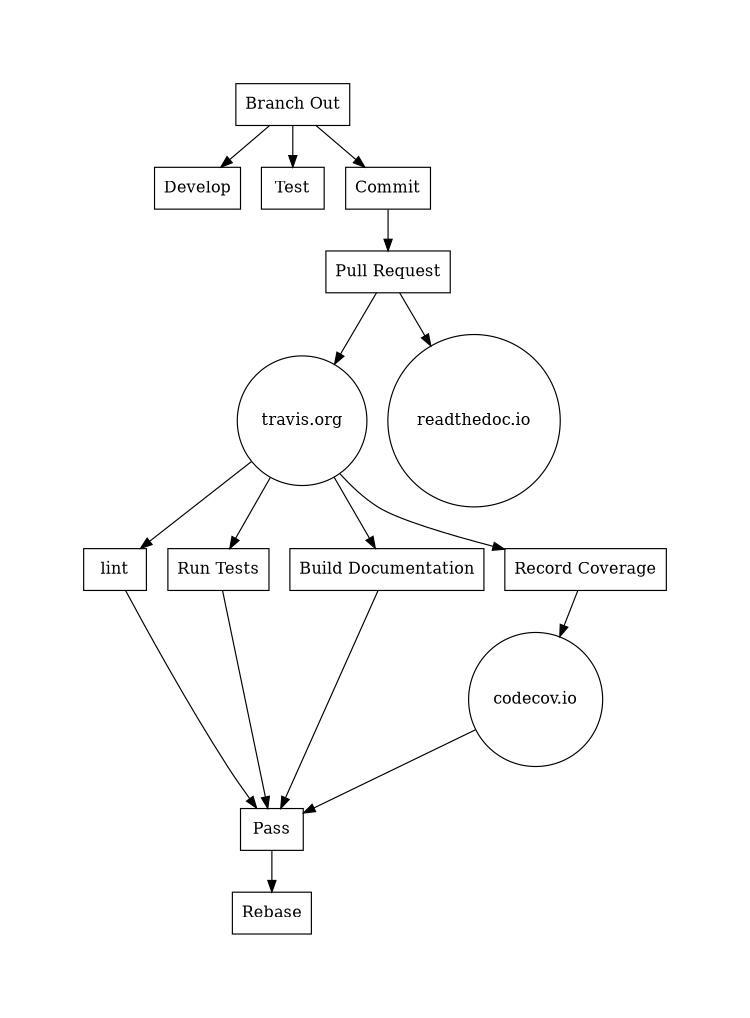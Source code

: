 digraph sm {
    size = "5,8"
    overlap = False
    pad = 1

    node [shape = rectangle]
    branch [label = "Branch Out"]
    code [label = "Develop"]
    { rank = same; code }
    localtest [label = "Test"]
    { rank = same; code }
    commit [label = "Commit"]
    pullreq [label = "Pull Request"]

    node [shape = circle]
    travis [label = "travis.org"]
    { rank = same; travis }
    rtd [label = "readthedoc.io"]
    codecov [label = "codecov.io"]

    node [shape = rectangle]
    lint [labl = "Lint"]
    test [label = "Run Tests"]
    doc [label = "Build Documentation"]
    cov [label = "Record Coverage"]
    pass [label = "Pass"]
    rebase [label = "Rebase"]


    branch -> code
    branch -> localtest
    branch -> commit
    commit -> pullreq
    pullreq -> travis
    pullreq -> rtd
    travis -> lint
    travis -> test
    travis -> doc
    travis -> cov
    lint -> pass
    test -> pass
    doc -> pass
    cov -> codecov
    codecov -> pass
    pass -> rebase

    {
    rank = same;
    travis -> rtd [style = invis];
    rankdir = LR;
    }
    {
    rank = same;
    lint -> test -> doc -> cov [style = invis];
    rankdir = LR;
    }

}
